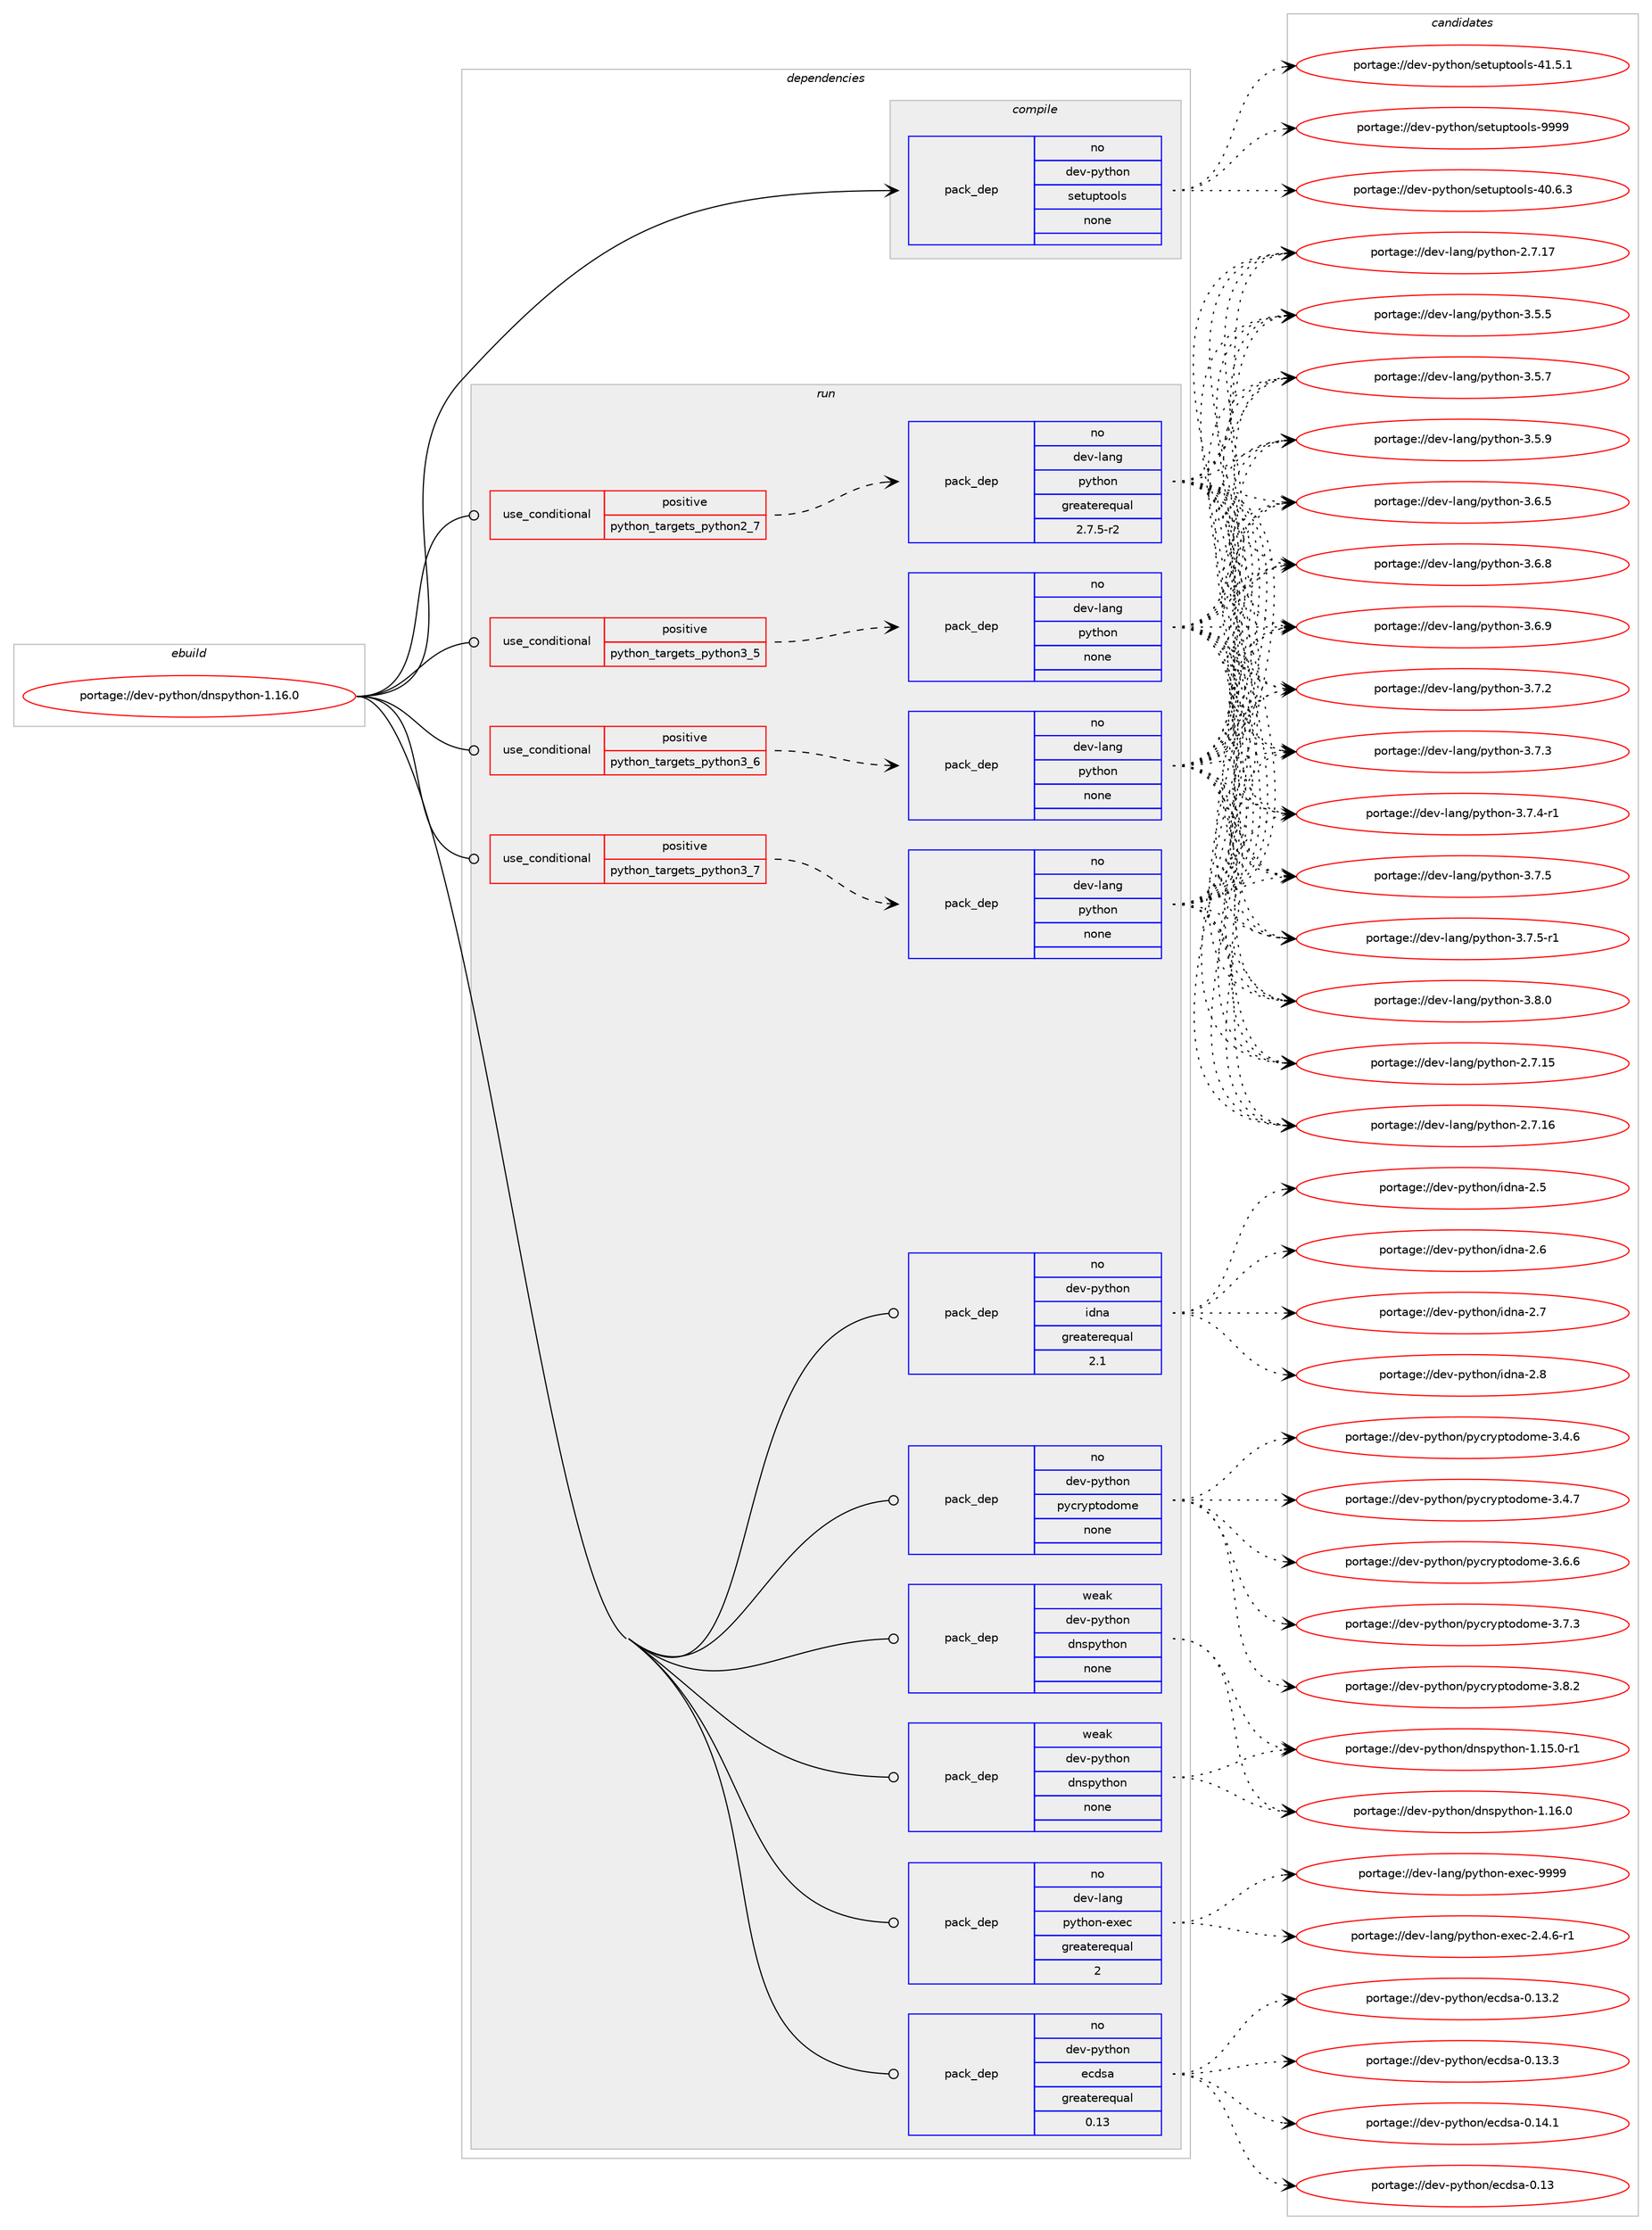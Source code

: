 digraph prolog {

# *************
# Graph options
# *************

newrank=true;
concentrate=true;
compound=true;
graph [rankdir=LR,fontname=Helvetica,fontsize=10,ranksep=1.5];#, ranksep=2.5, nodesep=0.2];
edge  [arrowhead=vee];
node  [fontname=Helvetica,fontsize=10];

# **********
# The ebuild
# **********

subgraph cluster_leftcol {
color=gray;
rank=same;
label=<<i>ebuild</i>>;
id [label="portage://dev-python/dnspython-1.16.0", color=red, width=4, href="../dev-python/dnspython-1.16.0.svg"];
}

# ****************
# The dependencies
# ****************

subgraph cluster_midcol {
color=gray;
label=<<i>dependencies</i>>;
subgraph cluster_compile {
fillcolor="#eeeeee";
style=filled;
label=<<i>compile</i>>;
subgraph pack105908 {
dependency137114 [label=<<TABLE BORDER="0" CELLBORDER="1" CELLSPACING="0" CELLPADDING="4" WIDTH="220"><TR><TD ROWSPAN="6" CELLPADDING="30">pack_dep</TD></TR><TR><TD WIDTH="110">no</TD></TR><TR><TD>dev-python</TD></TR><TR><TD>setuptools</TD></TR><TR><TD>none</TD></TR><TR><TD></TD></TR></TABLE>>, shape=none, color=blue];
}
id:e -> dependency137114:w [weight=20,style="solid",arrowhead="vee"];
}
subgraph cluster_compileandrun {
fillcolor="#eeeeee";
style=filled;
label=<<i>compile and run</i>>;
}
subgraph cluster_run {
fillcolor="#eeeeee";
style=filled;
label=<<i>run</i>>;
subgraph cond27891 {
dependency137115 [label=<<TABLE BORDER="0" CELLBORDER="1" CELLSPACING="0" CELLPADDING="4"><TR><TD ROWSPAN="3" CELLPADDING="10">use_conditional</TD></TR><TR><TD>positive</TD></TR><TR><TD>python_targets_python2_7</TD></TR></TABLE>>, shape=none, color=red];
subgraph pack105909 {
dependency137116 [label=<<TABLE BORDER="0" CELLBORDER="1" CELLSPACING="0" CELLPADDING="4" WIDTH="220"><TR><TD ROWSPAN="6" CELLPADDING="30">pack_dep</TD></TR><TR><TD WIDTH="110">no</TD></TR><TR><TD>dev-lang</TD></TR><TR><TD>python</TD></TR><TR><TD>greaterequal</TD></TR><TR><TD>2.7.5-r2</TD></TR></TABLE>>, shape=none, color=blue];
}
dependency137115:e -> dependency137116:w [weight=20,style="dashed",arrowhead="vee"];
}
id:e -> dependency137115:w [weight=20,style="solid",arrowhead="odot"];
subgraph cond27892 {
dependency137117 [label=<<TABLE BORDER="0" CELLBORDER="1" CELLSPACING="0" CELLPADDING="4"><TR><TD ROWSPAN="3" CELLPADDING="10">use_conditional</TD></TR><TR><TD>positive</TD></TR><TR><TD>python_targets_python3_5</TD></TR></TABLE>>, shape=none, color=red];
subgraph pack105910 {
dependency137118 [label=<<TABLE BORDER="0" CELLBORDER="1" CELLSPACING="0" CELLPADDING="4" WIDTH="220"><TR><TD ROWSPAN="6" CELLPADDING="30">pack_dep</TD></TR><TR><TD WIDTH="110">no</TD></TR><TR><TD>dev-lang</TD></TR><TR><TD>python</TD></TR><TR><TD>none</TD></TR><TR><TD></TD></TR></TABLE>>, shape=none, color=blue];
}
dependency137117:e -> dependency137118:w [weight=20,style="dashed",arrowhead="vee"];
}
id:e -> dependency137117:w [weight=20,style="solid",arrowhead="odot"];
subgraph cond27893 {
dependency137119 [label=<<TABLE BORDER="0" CELLBORDER="1" CELLSPACING="0" CELLPADDING="4"><TR><TD ROWSPAN="3" CELLPADDING="10">use_conditional</TD></TR><TR><TD>positive</TD></TR><TR><TD>python_targets_python3_6</TD></TR></TABLE>>, shape=none, color=red];
subgraph pack105911 {
dependency137120 [label=<<TABLE BORDER="0" CELLBORDER="1" CELLSPACING="0" CELLPADDING="4" WIDTH="220"><TR><TD ROWSPAN="6" CELLPADDING="30">pack_dep</TD></TR><TR><TD WIDTH="110">no</TD></TR><TR><TD>dev-lang</TD></TR><TR><TD>python</TD></TR><TR><TD>none</TD></TR><TR><TD></TD></TR></TABLE>>, shape=none, color=blue];
}
dependency137119:e -> dependency137120:w [weight=20,style="dashed",arrowhead="vee"];
}
id:e -> dependency137119:w [weight=20,style="solid",arrowhead="odot"];
subgraph cond27894 {
dependency137121 [label=<<TABLE BORDER="0" CELLBORDER="1" CELLSPACING="0" CELLPADDING="4"><TR><TD ROWSPAN="3" CELLPADDING="10">use_conditional</TD></TR><TR><TD>positive</TD></TR><TR><TD>python_targets_python3_7</TD></TR></TABLE>>, shape=none, color=red];
subgraph pack105912 {
dependency137122 [label=<<TABLE BORDER="0" CELLBORDER="1" CELLSPACING="0" CELLPADDING="4" WIDTH="220"><TR><TD ROWSPAN="6" CELLPADDING="30">pack_dep</TD></TR><TR><TD WIDTH="110">no</TD></TR><TR><TD>dev-lang</TD></TR><TR><TD>python</TD></TR><TR><TD>none</TD></TR><TR><TD></TD></TR></TABLE>>, shape=none, color=blue];
}
dependency137121:e -> dependency137122:w [weight=20,style="dashed",arrowhead="vee"];
}
id:e -> dependency137121:w [weight=20,style="solid",arrowhead="odot"];
subgraph pack105913 {
dependency137123 [label=<<TABLE BORDER="0" CELLBORDER="1" CELLSPACING="0" CELLPADDING="4" WIDTH="220"><TR><TD ROWSPAN="6" CELLPADDING="30">pack_dep</TD></TR><TR><TD WIDTH="110">no</TD></TR><TR><TD>dev-lang</TD></TR><TR><TD>python-exec</TD></TR><TR><TD>greaterequal</TD></TR><TR><TD>2</TD></TR></TABLE>>, shape=none, color=blue];
}
id:e -> dependency137123:w [weight=20,style="solid",arrowhead="odot"];
subgraph pack105914 {
dependency137124 [label=<<TABLE BORDER="0" CELLBORDER="1" CELLSPACING="0" CELLPADDING="4" WIDTH="220"><TR><TD ROWSPAN="6" CELLPADDING="30">pack_dep</TD></TR><TR><TD WIDTH="110">no</TD></TR><TR><TD>dev-python</TD></TR><TR><TD>ecdsa</TD></TR><TR><TD>greaterequal</TD></TR><TR><TD>0.13</TD></TR></TABLE>>, shape=none, color=blue];
}
id:e -> dependency137124:w [weight=20,style="solid",arrowhead="odot"];
subgraph pack105915 {
dependency137125 [label=<<TABLE BORDER="0" CELLBORDER="1" CELLSPACING="0" CELLPADDING="4" WIDTH="220"><TR><TD ROWSPAN="6" CELLPADDING="30">pack_dep</TD></TR><TR><TD WIDTH="110">no</TD></TR><TR><TD>dev-python</TD></TR><TR><TD>idna</TD></TR><TR><TD>greaterequal</TD></TR><TR><TD>2.1</TD></TR></TABLE>>, shape=none, color=blue];
}
id:e -> dependency137125:w [weight=20,style="solid",arrowhead="odot"];
subgraph pack105916 {
dependency137126 [label=<<TABLE BORDER="0" CELLBORDER="1" CELLSPACING="0" CELLPADDING="4" WIDTH="220"><TR><TD ROWSPAN="6" CELLPADDING="30">pack_dep</TD></TR><TR><TD WIDTH="110">no</TD></TR><TR><TD>dev-python</TD></TR><TR><TD>pycryptodome</TD></TR><TR><TD>none</TD></TR><TR><TD></TD></TR></TABLE>>, shape=none, color=blue];
}
id:e -> dependency137126:w [weight=20,style="solid",arrowhead="odot"];
subgraph pack105917 {
dependency137127 [label=<<TABLE BORDER="0" CELLBORDER="1" CELLSPACING="0" CELLPADDING="4" WIDTH="220"><TR><TD ROWSPAN="6" CELLPADDING="30">pack_dep</TD></TR><TR><TD WIDTH="110">weak</TD></TR><TR><TD>dev-python</TD></TR><TR><TD>dnspython</TD></TR><TR><TD>none</TD></TR><TR><TD></TD></TR></TABLE>>, shape=none, color=blue];
}
id:e -> dependency137127:w [weight=20,style="solid",arrowhead="odot"];
subgraph pack105918 {
dependency137128 [label=<<TABLE BORDER="0" CELLBORDER="1" CELLSPACING="0" CELLPADDING="4" WIDTH="220"><TR><TD ROWSPAN="6" CELLPADDING="30">pack_dep</TD></TR><TR><TD WIDTH="110">weak</TD></TR><TR><TD>dev-python</TD></TR><TR><TD>dnspython</TD></TR><TR><TD>none</TD></TR><TR><TD></TD></TR></TABLE>>, shape=none, color=blue];
}
id:e -> dependency137128:w [weight=20,style="solid",arrowhead="odot"];
}
}

# **************
# The candidates
# **************

subgraph cluster_choices {
rank=same;
color=gray;
label=<<i>candidates</i>>;

subgraph choice105908 {
color=black;
nodesep=1;
choiceportage100101118451121211161041111104711510111611711211611111110811545524846544651 [label="portage://dev-python/setuptools-40.6.3", color=red, width=4,href="../dev-python/setuptools-40.6.3.svg"];
choiceportage100101118451121211161041111104711510111611711211611111110811545524946534649 [label="portage://dev-python/setuptools-41.5.1", color=red, width=4,href="../dev-python/setuptools-41.5.1.svg"];
choiceportage10010111845112121116104111110471151011161171121161111111081154557575757 [label="portage://dev-python/setuptools-9999", color=red, width=4,href="../dev-python/setuptools-9999.svg"];
dependency137114:e -> choiceportage100101118451121211161041111104711510111611711211611111110811545524846544651:w [style=dotted,weight="100"];
dependency137114:e -> choiceportage100101118451121211161041111104711510111611711211611111110811545524946534649:w [style=dotted,weight="100"];
dependency137114:e -> choiceportage10010111845112121116104111110471151011161171121161111111081154557575757:w [style=dotted,weight="100"];
}
subgraph choice105909 {
color=black;
nodesep=1;
choiceportage10010111845108971101034711212111610411111045504655464953 [label="portage://dev-lang/python-2.7.15", color=red, width=4,href="../dev-lang/python-2.7.15.svg"];
choiceportage10010111845108971101034711212111610411111045504655464954 [label="portage://dev-lang/python-2.7.16", color=red, width=4,href="../dev-lang/python-2.7.16.svg"];
choiceportage10010111845108971101034711212111610411111045504655464955 [label="portage://dev-lang/python-2.7.17", color=red, width=4,href="../dev-lang/python-2.7.17.svg"];
choiceportage100101118451089711010347112121116104111110455146534653 [label="portage://dev-lang/python-3.5.5", color=red, width=4,href="../dev-lang/python-3.5.5.svg"];
choiceportage100101118451089711010347112121116104111110455146534655 [label="portage://dev-lang/python-3.5.7", color=red, width=4,href="../dev-lang/python-3.5.7.svg"];
choiceportage100101118451089711010347112121116104111110455146534657 [label="portage://dev-lang/python-3.5.9", color=red, width=4,href="../dev-lang/python-3.5.9.svg"];
choiceportage100101118451089711010347112121116104111110455146544653 [label="portage://dev-lang/python-3.6.5", color=red, width=4,href="../dev-lang/python-3.6.5.svg"];
choiceportage100101118451089711010347112121116104111110455146544656 [label="portage://dev-lang/python-3.6.8", color=red, width=4,href="../dev-lang/python-3.6.8.svg"];
choiceportage100101118451089711010347112121116104111110455146544657 [label="portage://dev-lang/python-3.6.9", color=red, width=4,href="../dev-lang/python-3.6.9.svg"];
choiceportage100101118451089711010347112121116104111110455146554650 [label="portage://dev-lang/python-3.7.2", color=red, width=4,href="../dev-lang/python-3.7.2.svg"];
choiceportage100101118451089711010347112121116104111110455146554651 [label="portage://dev-lang/python-3.7.3", color=red, width=4,href="../dev-lang/python-3.7.3.svg"];
choiceportage1001011184510897110103471121211161041111104551465546524511449 [label="portage://dev-lang/python-3.7.4-r1", color=red, width=4,href="../dev-lang/python-3.7.4-r1.svg"];
choiceportage100101118451089711010347112121116104111110455146554653 [label="portage://dev-lang/python-3.7.5", color=red, width=4,href="../dev-lang/python-3.7.5.svg"];
choiceportage1001011184510897110103471121211161041111104551465546534511449 [label="portage://dev-lang/python-3.7.5-r1", color=red, width=4,href="../dev-lang/python-3.7.5-r1.svg"];
choiceportage100101118451089711010347112121116104111110455146564648 [label="portage://dev-lang/python-3.8.0", color=red, width=4,href="../dev-lang/python-3.8.0.svg"];
dependency137116:e -> choiceportage10010111845108971101034711212111610411111045504655464953:w [style=dotted,weight="100"];
dependency137116:e -> choiceportage10010111845108971101034711212111610411111045504655464954:w [style=dotted,weight="100"];
dependency137116:e -> choiceportage10010111845108971101034711212111610411111045504655464955:w [style=dotted,weight="100"];
dependency137116:e -> choiceportage100101118451089711010347112121116104111110455146534653:w [style=dotted,weight="100"];
dependency137116:e -> choiceportage100101118451089711010347112121116104111110455146534655:w [style=dotted,weight="100"];
dependency137116:e -> choiceportage100101118451089711010347112121116104111110455146534657:w [style=dotted,weight="100"];
dependency137116:e -> choiceportage100101118451089711010347112121116104111110455146544653:w [style=dotted,weight="100"];
dependency137116:e -> choiceportage100101118451089711010347112121116104111110455146544656:w [style=dotted,weight="100"];
dependency137116:e -> choiceportage100101118451089711010347112121116104111110455146544657:w [style=dotted,weight="100"];
dependency137116:e -> choiceportage100101118451089711010347112121116104111110455146554650:w [style=dotted,weight="100"];
dependency137116:e -> choiceportage100101118451089711010347112121116104111110455146554651:w [style=dotted,weight="100"];
dependency137116:e -> choiceportage1001011184510897110103471121211161041111104551465546524511449:w [style=dotted,weight="100"];
dependency137116:e -> choiceportage100101118451089711010347112121116104111110455146554653:w [style=dotted,weight="100"];
dependency137116:e -> choiceportage1001011184510897110103471121211161041111104551465546534511449:w [style=dotted,weight="100"];
dependency137116:e -> choiceportage100101118451089711010347112121116104111110455146564648:w [style=dotted,weight="100"];
}
subgraph choice105910 {
color=black;
nodesep=1;
choiceportage10010111845108971101034711212111610411111045504655464953 [label="portage://dev-lang/python-2.7.15", color=red, width=4,href="../dev-lang/python-2.7.15.svg"];
choiceportage10010111845108971101034711212111610411111045504655464954 [label="portage://dev-lang/python-2.7.16", color=red, width=4,href="../dev-lang/python-2.7.16.svg"];
choiceportage10010111845108971101034711212111610411111045504655464955 [label="portage://dev-lang/python-2.7.17", color=red, width=4,href="../dev-lang/python-2.7.17.svg"];
choiceportage100101118451089711010347112121116104111110455146534653 [label="portage://dev-lang/python-3.5.5", color=red, width=4,href="../dev-lang/python-3.5.5.svg"];
choiceportage100101118451089711010347112121116104111110455146534655 [label="portage://dev-lang/python-3.5.7", color=red, width=4,href="../dev-lang/python-3.5.7.svg"];
choiceportage100101118451089711010347112121116104111110455146534657 [label="portage://dev-lang/python-3.5.9", color=red, width=4,href="../dev-lang/python-3.5.9.svg"];
choiceportage100101118451089711010347112121116104111110455146544653 [label="portage://dev-lang/python-3.6.5", color=red, width=4,href="../dev-lang/python-3.6.5.svg"];
choiceportage100101118451089711010347112121116104111110455146544656 [label="portage://dev-lang/python-3.6.8", color=red, width=4,href="../dev-lang/python-3.6.8.svg"];
choiceportage100101118451089711010347112121116104111110455146544657 [label="portage://dev-lang/python-3.6.9", color=red, width=4,href="../dev-lang/python-3.6.9.svg"];
choiceportage100101118451089711010347112121116104111110455146554650 [label="portage://dev-lang/python-3.7.2", color=red, width=4,href="../dev-lang/python-3.7.2.svg"];
choiceportage100101118451089711010347112121116104111110455146554651 [label="portage://dev-lang/python-3.7.3", color=red, width=4,href="../dev-lang/python-3.7.3.svg"];
choiceportage1001011184510897110103471121211161041111104551465546524511449 [label="portage://dev-lang/python-3.7.4-r1", color=red, width=4,href="../dev-lang/python-3.7.4-r1.svg"];
choiceportage100101118451089711010347112121116104111110455146554653 [label="portage://dev-lang/python-3.7.5", color=red, width=4,href="../dev-lang/python-3.7.5.svg"];
choiceportage1001011184510897110103471121211161041111104551465546534511449 [label="portage://dev-lang/python-3.7.5-r1", color=red, width=4,href="../dev-lang/python-3.7.5-r1.svg"];
choiceportage100101118451089711010347112121116104111110455146564648 [label="portage://dev-lang/python-3.8.0", color=red, width=4,href="../dev-lang/python-3.8.0.svg"];
dependency137118:e -> choiceportage10010111845108971101034711212111610411111045504655464953:w [style=dotted,weight="100"];
dependency137118:e -> choiceportage10010111845108971101034711212111610411111045504655464954:w [style=dotted,weight="100"];
dependency137118:e -> choiceportage10010111845108971101034711212111610411111045504655464955:w [style=dotted,weight="100"];
dependency137118:e -> choiceportage100101118451089711010347112121116104111110455146534653:w [style=dotted,weight="100"];
dependency137118:e -> choiceportage100101118451089711010347112121116104111110455146534655:w [style=dotted,weight="100"];
dependency137118:e -> choiceportage100101118451089711010347112121116104111110455146534657:w [style=dotted,weight="100"];
dependency137118:e -> choiceportage100101118451089711010347112121116104111110455146544653:w [style=dotted,weight="100"];
dependency137118:e -> choiceportage100101118451089711010347112121116104111110455146544656:w [style=dotted,weight="100"];
dependency137118:e -> choiceportage100101118451089711010347112121116104111110455146544657:w [style=dotted,weight="100"];
dependency137118:e -> choiceportage100101118451089711010347112121116104111110455146554650:w [style=dotted,weight="100"];
dependency137118:e -> choiceportage100101118451089711010347112121116104111110455146554651:w [style=dotted,weight="100"];
dependency137118:e -> choiceportage1001011184510897110103471121211161041111104551465546524511449:w [style=dotted,weight="100"];
dependency137118:e -> choiceportage100101118451089711010347112121116104111110455146554653:w [style=dotted,weight="100"];
dependency137118:e -> choiceportage1001011184510897110103471121211161041111104551465546534511449:w [style=dotted,weight="100"];
dependency137118:e -> choiceportage100101118451089711010347112121116104111110455146564648:w [style=dotted,weight="100"];
}
subgraph choice105911 {
color=black;
nodesep=1;
choiceportage10010111845108971101034711212111610411111045504655464953 [label="portage://dev-lang/python-2.7.15", color=red, width=4,href="../dev-lang/python-2.7.15.svg"];
choiceportage10010111845108971101034711212111610411111045504655464954 [label="portage://dev-lang/python-2.7.16", color=red, width=4,href="../dev-lang/python-2.7.16.svg"];
choiceportage10010111845108971101034711212111610411111045504655464955 [label="portage://dev-lang/python-2.7.17", color=red, width=4,href="../dev-lang/python-2.7.17.svg"];
choiceportage100101118451089711010347112121116104111110455146534653 [label="portage://dev-lang/python-3.5.5", color=red, width=4,href="../dev-lang/python-3.5.5.svg"];
choiceportage100101118451089711010347112121116104111110455146534655 [label="portage://dev-lang/python-3.5.7", color=red, width=4,href="../dev-lang/python-3.5.7.svg"];
choiceportage100101118451089711010347112121116104111110455146534657 [label="portage://dev-lang/python-3.5.9", color=red, width=4,href="../dev-lang/python-3.5.9.svg"];
choiceportage100101118451089711010347112121116104111110455146544653 [label="portage://dev-lang/python-3.6.5", color=red, width=4,href="../dev-lang/python-3.6.5.svg"];
choiceportage100101118451089711010347112121116104111110455146544656 [label="portage://dev-lang/python-3.6.8", color=red, width=4,href="../dev-lang/python-3.6.8.svg"];
choiceportage100101118451089711010347112121116104111110455146544657 [label="portage://dev-lang/python-3.6.9", color=red, width=4,href="../dev-lang/python-3.6.9.svg"];
choiceportage100101118451089711010347112121116104111110455146554650 [label="portage://dev-lang/python-3.7.2", color=red, width=4,href="../dev-lang/python-3.7.2.svg"];
choiceportage100101118451089711010347112121116104111110455146554651 [label="portage://dev-lang/python-3.7.3", color=red, width=4,href="../dev-lang/python-3.7.3.svg"];
choiceportage1001011184510897110103471121211161041111104551465546524511449 [label="portage://dev-lang/python-3.7.4-r1", color=red, width=4,href="../dev-lang/python-3.7.4-r1.svg"];
choiceportage100101118451089711010347112121116104111110455146554653 [label="portage://dev-lang/python-3.7.5", color=red, width=4,href="../dev-lang/python-3.7.5.svg"];
choiceportage1001011184510897110103471121211161041111104551465546534511449 [label="portage://dev-lang/python-3.7.5-r1", color=red, width=4,href="../dev-lang/python-3.7.5-r1.svg"];
choiceportage100101118451089711010347112121116104111110455146564648 [label="portage://dev-lang/python-3.8.0", color=red, width=4,href="../dev-lang/python-3.8.0.svg"];
dependency137120:e -> choiceportage10010111845108971101034711212111610411111045504655464953:w [style=dotted,weight="100"];
dependency137120:e -> choiceportage10010111845108971101034711212111610411111045504655464954:w [style=dotted,weight="100"];
dependency137120:e -> choiceportage10010111845108971101034711212111610411111045504655464955:w [style=dotted,weight="100"];
dependency137120:e -> choiceportage100101118451089711010347112121116104111110455146534653:w [style=dotted,weight="100"];
dependency137120:e -> choiceportage100101118451089711010347112121116104111110455146534655:w [style=dotted,weight="100"];
dependency137120:e -> choiceportage100101118451089711010347112121116104111110455146534657:w [style=dotted,weight="100"];
dependency137120:e -> choiceportage100101118451089711010347112121116104111110455146544653:w [style=dotted,weight="100"];
dependency137120:e -> choiceportage100101118451089711010347112121116104111110455146544656:w [style=dotted,weight="100"];
dependency137120:e -> choiceportage100101118451089711010347112121116104111110455146544657:w [style=dotted,weight="100"];
dependency137120:e -> choiceportage100101118451089711010347112121116104111110455146554650:w [style=dotted,weight="100"];
dependency137120:e -> choiceportage100101118451089711010347112121116104111110455146554651:w [style=dotted,weight="100"];
dependency137120:e -> choiceportage1001011184510897110103471121211161041111104551465546524511449:w [style=dotted,weight="100"];
dependency137120:e -> choiceportage100101118451089711010347112121116104111110455146554653:w [style=dotted,weight="100"];
dependency137120:e -> choiceportage1001011184510897110103471121211161041111104551465546534511449:w [style=dotted,weight="100"];
dependency137120:e -> choiceportage100101118451089711010347112121116104111110455146564648:w [style=dotted,weight="100"];
}
subgraph choice105912 {
color=black;
nodesep=1;
choiceportage10010111845108971101034711212111610411111045504655464953 [label="portage://dev-lang/python-2.7.15", color=red, width=4,href="../dev-lang/python-2.7.15.svg"];
choiceportage10010111845108971101034711212111610411111045504655464954 [label="portage://dev-lang/python-2.7.16", color=red, width=4,href="../dev-lang/python-2.7.16.svg"];
choiceportage10010111845108971101034711212111610411111045504655464955 [label="portage://dev-lang/python-2.7.17", color=red, width=4,href="../dev-lang/python-2.7.17.svg"];
choiceportage100101118451089711010347112121116104111110455146534653 [label="portage://dev-lang/python-3.5.5", color=red, width=4,href="../dev-lang/python-3.5.5.svg"];
choiceportage100101118451089711010347112121116104111110455146534655 [label="portage://dev-lang/python-3.5.7", color=red, width=4,href="../dev-lang/python-3.5.7.svg"];
choiceportage100101118451089711010347112121116104111110455146534657 [label="portage://dev-lang/python-3.5.9", color=red, width=4,href="../dev-lang/python-3.5.9.svg"];
choiceportage100101118451089711010347112121116104111110455146544653 [label="portage://dev-lang/python-3.6.5", color=red, width=4,href="../dev-lang/python-3.6.5.svg"];
choiceportage100101118451089711010347112121116104111110455146544656 [label="portage://dev-lang/python-3.6.8", color=red, width=4,href="../dev-lang/python-3.6.8.svg"];
choiceportage100101118451089711010347112121116104111110455146544657 [label="portage://dev-lang/python-3.6.9", color=red, width=4,href="../dev-lang/python-3.6.9.svg"];
choiceportage100101118451089711010347112121116104111110455146554650 [label="portage://dev-lang/python-3.7.2", color=red, width=4,href="../dev-lang/python-3.7.2.svg"];
choiceportage100101118451089711010347112121116104111110455146554651 [label="portage://dev-lang/python-3.7.3", color=red, width=4,href="../dev-lang/python-3.7.3.svg"];
choiceportage1001011184510897110103471121211161041111104551465546524511449 [label="portage://dev-lang/python-3.7.4-r1", color=red, width=4,href="../dev-lang/python-3.7.4-r1.svg"];
choiceportage100101118451089711010347112121116104111110455146554653 [label="portage://dev-lang/python-3.7.5", color=red, width=4,href="../dev-lang/python-3.7.5.svg"];
choiceportage1001011184510897110103471121211161041111104551465546534511449 [label="portage://dev-lang/python-3.7.5-r1", color=red, width=4,href="../dev-lang/python-3.7.5-r1.svg"];
choiceportage100101118451089711010347112121116104111110455146564648 [label="portage://dev-lang/python-3.8.0", color=red, width=4,href="../dev-lang/python-3.8.0.svg"];
dependency137122:e -> choiceportage10010111845108971101034711212111610411111045504655464953:w [style=dotted,weight="100"];
dependency137122:e -> choiceportage10010111845108971101034711212111610411111045504655464954:w [style=dotted,weight="100"];
dependency137122:e -> choiceportage10010111845108971101034711212111610411111045504655464955:w [style=dotted,weight="100"];
dependency137122:e -> choiceportage100101118451089711010347112121116104111110455146534653:w [style=dotted,weight="100"];
dependency137122:e -> choiceportage100101118451089711010347112121116104111110455146534655:w [style=dotted,weight="100"];
dependency137122:e -> choiceportage100101118451089711010347112121116104111110455146534657:w [style=dotted,weight="100"];
dependency137122:e -> choiceportage100101118451089711010347112121116104111110455146544653:w [style=dotted,weight="100"];
dependency137122:e -> choiceportage100101118451089711010347112121116104111110455146544656:w [style=dotted,weight="100"];
dependency137122:e -> choiceportage100101118451089711010347112121116104111110455146544657:w [style=dotted,weight="100"];
dependency137122:e -> choiceportage100101118451089711010347112121116104111110455146554650:w [style=dotted,weight="100"];
dependency137122:e -> choiceportage100101118451089711010347112121116104111110455146554651:w [style=dotted,weight="100"];
dependency137122:e -> choiceportage1001011184510897110103471121211161041111104551465546524511449:w [style=dotted,weight="100"];
dependency137122:e -> choiceportage100101118451089711010347112121116104111110455146554653:w [style=dotted,weight="100"];
dependency137122:e -> choiceportage1001011184510897110103471121211161041111104551465546534511449:w [style=dotted,weight="100"];
dependency137122:e -> choiceportage100101118451089711010347112121116104111110455146564648:w [style=dotted,weight="100"];
}
subgraph choice105913 {
color=black;
nodesep=1;
choiceportage10010111845108971101034711212111610411111045101120101994550465246544511449 [label="portage://dev-lang/python-exec-2.4.6-r1", color=red, width=4,href="../dev-lang/python-exec-2.4.6-r1.svg"];
choiceportage10010111845108971101034711212111610411111045101120101994557575757 [label="portage://dev-lang/python-exec-9999", color=red, width=4,href="../dev-lang/python-exec-9999.svg"];
dependency137123:e -> choiceportage10010111845108971101034711212111610411111045101120101994550465246544511449:w [style=dotted,weight="100"];
dependency137123:e -> choiceportage10010111845108971101034711212111610411111045101120101994557575757:w [style=dotted,weight="100"];
}
subgraph choice105914 {
color=black;
nodesep=1;
choiceportage100101118451121211161041111104710199100115974548464951 [label="portage://dev-python/ecdsa-0.13", color=red, width=4,href="../dev-python/ecdsa-0.13.svg"];
choiceportage1001011184511212111610411111047101991001159745484649514650 [label="portage://dev-python/ecdsa-0.13.2", color=red, width=4,href="../dev-python/ecdsa-0.13.2.svg"];
choiceportage1001011184511212111610411111047101991001159745484649514651 [label="portage://dev-python/ecdsa-0.13.3", color=red, width=4,href="../dev-python/ecdsa-0.13.3.svg"];
choiceportage1001011184511212111610411111047101991001159745484649524649 [label="portage://dev-python/ecdsa-0.14.1", color=red, width=4,href="../dev-python/ecdsa-0.14.1.svg"];
dependency137124:e -> choiceportage100101118451121211161041111104710199100115974548464951:w [style=dotted,weight="100"];
dependency137124:e -> choiceportage1001011184511212111610411111047101991001159745484649514650:w [style=dotted,weight="100"];
dependency137124:e -> choiceportage1001011184511212111610411111047101991001159745484649514651:w [style=dotted,weight="100"];
dependency137124:e -> choiceportage1001011184511212111610411111047101991001159745484649524649:w [style=dotted,weight="100"];
}
subgraph choice105915 {
color=black;
nodesep=1;
choiceportage10010111845112121116104111110471051001109745504653 [label="portage://dev-python/idna-2.5", color=red, width=4,href="../dev-python/idna-2.5.svg"];
choiceportage10010111845112121116104111110471051001109745504654 [label="portage://dev-python/idna-2.6", color=red, width=4,href="../dev-python/idna-2.6.svg"];
choiceportage10010111845112121116104111110471051001109745504655 [label="portage://dev-python/idna-2.7", color=red, width=4,href="../dev-python/idna-2.7.svg"];
choiceportage10010111845112121116104111110471051001109745504656 [label="portage://dev-python/idna-2.8", color=red, width=4,href="../dev-python/idna-2.8.svg"];
dependency137125:e -> choiceportage10010111845112121116104111110471051001109745504653:w [style=dotted,weight="100"];
dependency137125:e -> choiceportage10010111845112121116104111110471051001109745504654:w [style=dotted,weight="100"];
dependency137125:e -> choiceportage10010111845112121116104111110471051001109745504655:w [style=dotted,weight="100"];
dependency137125:e -> choiceportage10010111845112121116104111110471051001109745504656:w [style=dotted,weight="100"];
}
subgraph choice105916 {
color=black;
nodesep=1;
choiceportage100101118451121211161041111104711212199114121112116111100111109101455146524654 [label="portage://dev-python/pycryptodome-3.4.6", color=red, width=4,href="../dev-python/pycryptodome-3.4.6.svg"];
choiceportage100101118451121211161041111104711212199114121112116111100111109101455146524655 [label="portage://dev-python/pycryptodome-3.4.7", color=red, width=4,href="../dev-python/pycryptodome-3.4.7.svg"];
choiceportage100101118451121211161041111104711212199114121112116111100111109101455146544654 [label="portage://dev-python/pycryptodome-3.6.6", color=red, width=4,href="../dev-python/pycryptodome-3.6.6.svg"];
choiceportage100101118451121211161041111104711212199114121112116111100111109101455146554651 [label="portage://dev-python/pycryptodome-3.7.3", color=red, width=4,href="../dev-python/pycryptodome-3.7.3.svg"];
choiceportage100101118451121211161041111104711212199114121112116111100111109101455146564650 [label="portage://dev-python/pycryptodome-3.8.2", color=red, width=4,href="../dev-python/pycryptodome-3.8.2.svg"];
dependency137126:e -> choiceportage100101118451121211161041111104711212199114121112116111100111109101455146524654:w [style=dotted,weight="100"];
dependency137126:e -> choiceportage100101118451121211161041111104711212199114121112116111100111109101455146524655:w [style=dotted,weight="100"];
dependency137126:e -> choiceportage100101118451121211161041111104711212199114121112116111100111109101455146544654:w [style=dotted,weight="100"];
dependency137126:e -> choiceportage100101118451121211161041111104711212199114121112116111100111109101455146554651:w [style=dotted,weight="100"];
dependency137126:e -> choiceportage100101118451121211161041111104711212199114121112116111100111109101455146564650:w [style=dotted,weight="100"];
}
subgraph choice105917 {
color=black;
nodesep=1;
choiceportage1001011184511212111610411111047100110115112121116104111110454946495346484511449 [label="portage://dev-python/dnspython-1.15.0-r1", color=red, width=4,href="../dev-python/dnspython-1.15.0-r1.svg"];
choiceportage100101118451121211161041111104710011011511212111610411111045494649544648 [label="portage://dev-python/dnspython-1.16.0", color=red, width=4,href="../dev-python/dnspython-1.16.0.svg"];
dependency137127:e -> choiceportage1001011184511212111610411111047100110115112121116104111110454946495346484511449:w [style=dotted,weight="100"];
dependency137127:e -> choiceportage100101118451121211161041111104710011011511212111610411111045494649544648:w [style=dotted,weight="100"];
}
subgraph choice105918 {
color=black;
nodesep=1;
choiceportage1001011184511212111610411111047100110115112121116104111110454946495346484511449 [label="portage://dev-python/dnspython-1.15.0-r1", color=red, width=4,href="../dev-python/dnspython-1.15.0-r1.svg"];
choiceportage100101118451121211161041111104710011011511212111610411111045494649544648 [label="portage://dev-python/dnspython-1.16.0", color=red, width=4,href="../dev-python/dnspython-1.16.0.svg"];
dependency137128:e -> choiceportage1001011184511212111610411111047100110115112121116104111110454946495346484511449:w [style=dotted,weight="100"];
dependency137128:e -> choiceportage100101118451121211161041111104710011011511212111610411111045494649544648:w [style=dotted,weight="100"];
}
}

}
